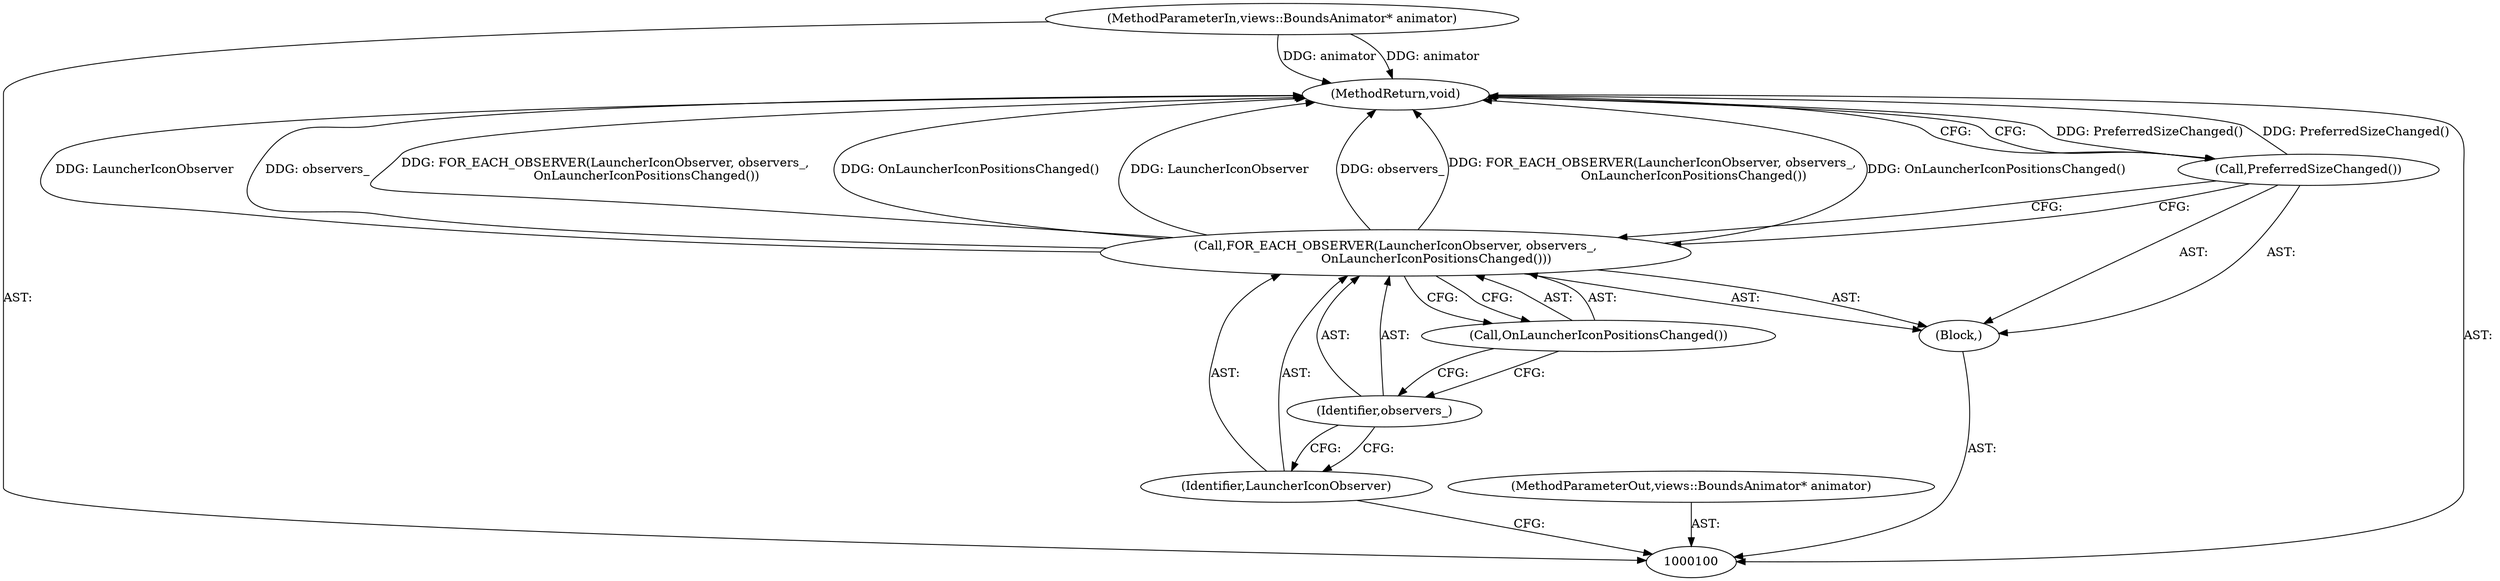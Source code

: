 digraph "0_Chrome_3475f5e448ddf5e48888f3d0563245cc46e3c98b_5" {
"1000108" [label="(MethodReturn,void)"];
"1000101" [label="(MethodParameterIn,views::BoundsAnimator* animator)"];
"1000125" [label="(MethodParameterOut,views::BoundsAnimator* animator)"];
"1000102" [label="(Block,)"];
"1000104" [label="(Identifier,LauncherIconObserver)"];
"1000103" [label="(Call,FOR_EACH_OBSERVER(LauncherIconObserver, observers_,\n                     OnLauncherIconPositionsChanged()))"];
"1000105" [label="(Identifier,observers_)"];
"1000106" [label="(Call,OnLauncherIconPositionsChanged())"];
"1000107" [label="(Call,PreferredSizeChanged())"];
"1000108" -> "1000100"  [label="AST: "];
"1000108" -> "1000107"  [label="CFG: "];
"1000107" -> "1000108"  [label="DDG: PreferredSizeChanged()"];
"1000103" -> "1000108"  [label="DDG: LauncherIconObserver"];
"1000103" -> "1000108"  [label="DDG: observers_"];
"1000103" -> "1000108"  [label="DDG: FOR_EACH_OBSERVER(LauncherIconObserver, observers_,\n                     OnLauncherIconPositionsChanged())"];
"1000103" -> "1000108"  [label="DDG: OnLauncherIconPositionsChanged()"];
"1000101" -> "1000108"  [label="DDG: animator"];
"1000101" -> "1000100"  [label="AST: "];
"1000101" -> "1000108"  [label="DDG: animator"];
"1000125" -> "1000100"  [label="AST: "];
"1000102" -> "1000100"  [label="AST: "];
"1000103" -> "1000102"  [label="AST: "];
"1000107" -> "1000102"  [label="AST: "];
"1000104" -> "1000103"  [label="AST: "];
"1000104" -> "1000100"  [label="CFG: "];
"1000105" -> "1000104"  [label="CFG: "];
"1000103" -> "1000102"  [label="AST: "];
"1000103" -> "1000106"  [label="CFG: "];
"1000104" -> "1000103"  [label="AST: "];
"1000105" -> "1000103"  [label="AST: "];
"1000106" -> "1000103"  [label="AST: "];
"1000107" -> "1000103"  [label="CFG: "];
"1000103" -> "1000108"  [label="DDG: LauncherIconObserver"];
"1000103" -> "1000108"  [label="DDG: observers_"];
"1000103" -> "1000108"  [label="DDG: FOR_EACH_OBSERVER(LauncherIconObserver, observers_,\n                     OnLauncherIconPositionsChanged())"];
"1000103" -> "1000108"  [label="DDG: OnLauncherIconPositionsChanged()"];
"1000105" -> "1000103"  [label="AST: "];
"1000105" -> "1000104"  [label="CFG: "];
"1000106" -> "1000105"  [label="CFG: "];
"1000106" -> "1000103"  [label="AST: "];
"1000106" -> "1000105"  [label="CFG: "];
"1000103" -> "1000106"  [label="CFG: "];
"1000107" -> "1000102"  [label="AST: "];
"1000107" -> "1000103"  [label="CFG: "];
"1000108" -> "1000107"  [label="CFG: "];
"1000107" -> "1000108"  [label="DDG: PreferredSizeChanged()"];
}
